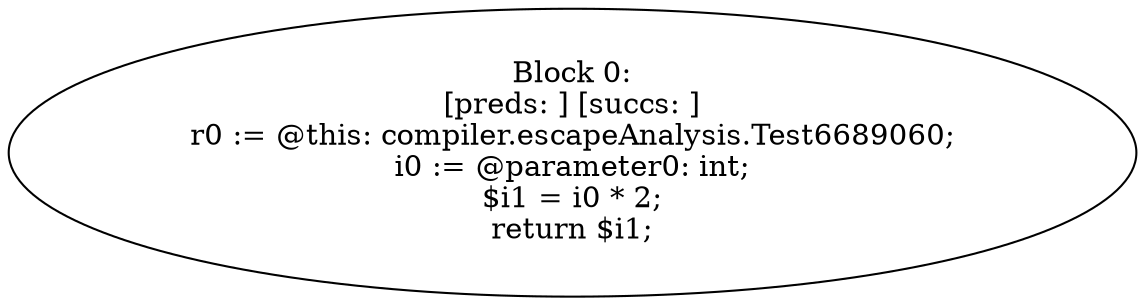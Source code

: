 digraph "unitGraph" {
    "Block 0:
[preds: ] [succs: ]
r0 := @this: compiler.escapeAnalysis.Test6689060;
i0 := @parameter0: int;
$i1 = i0 * 2;
return $i1;
"
}
